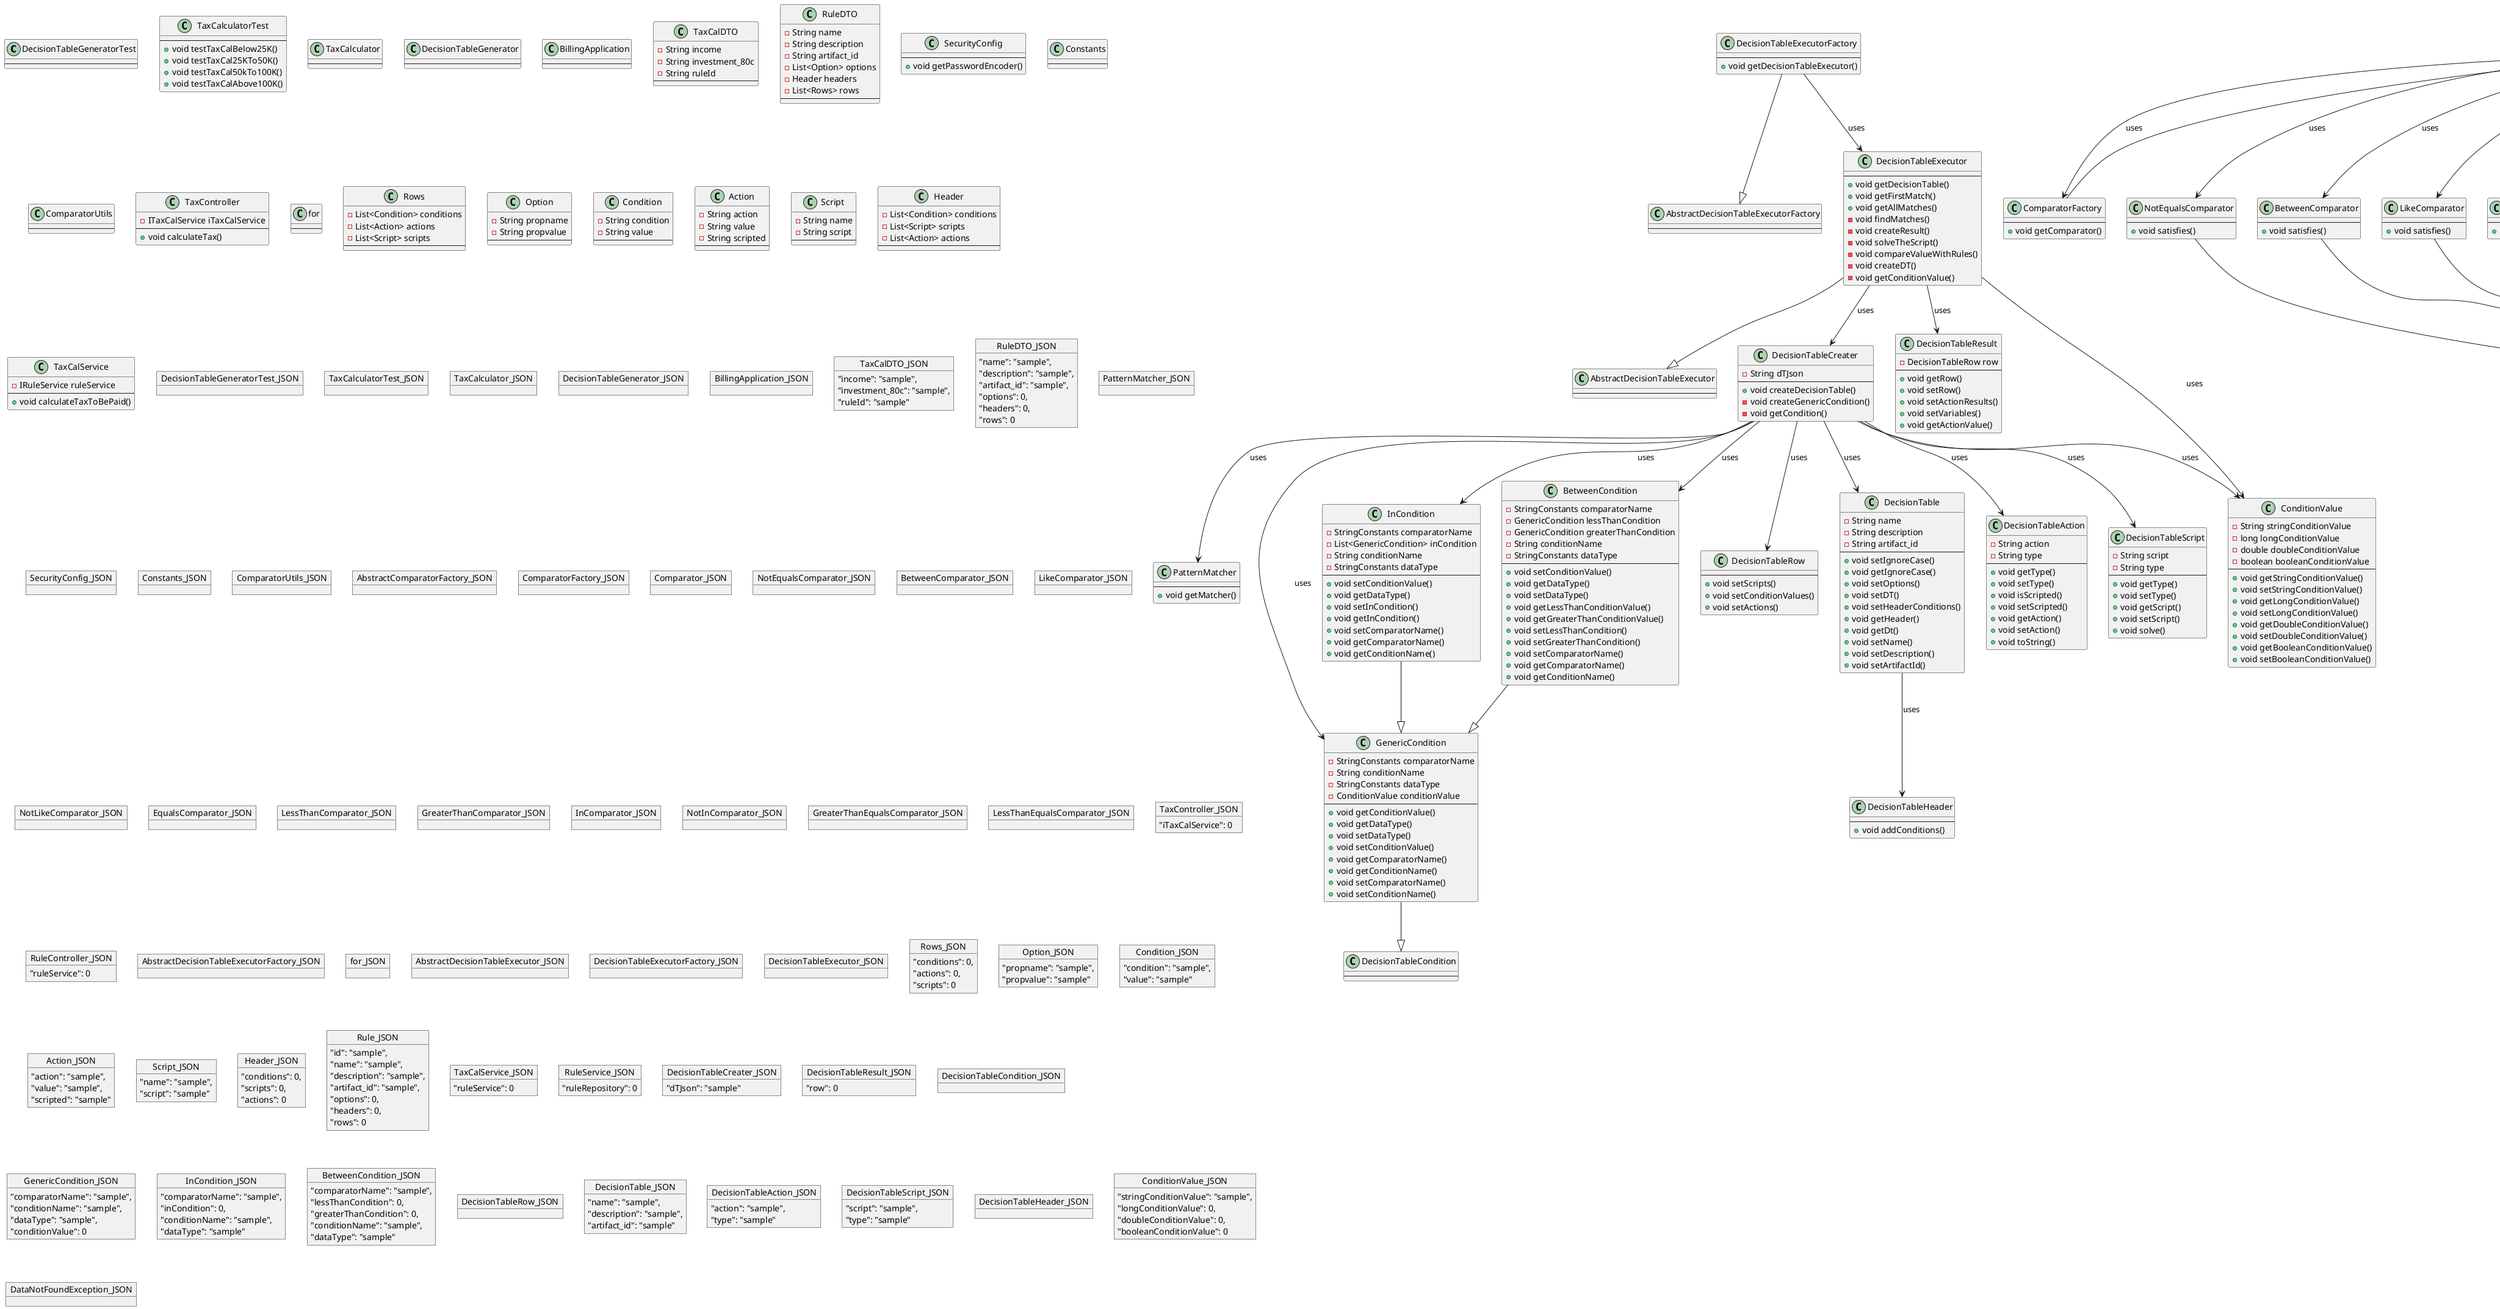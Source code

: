 @startuml
class DecisionTableGeneratorTest {
    --
}
class TaxCalculatorTest {
    --
    + void testTaxCalBelow25K()
    + void testTaxCal25KTo50K()
    + void testTaxCal50kTo100K()
    + void testTaxCalAbove100K()
}
class TaxCalculator {
    --
}
class DecisionTableGenerator {
    --
}
class BillingApplication {
    --
}
class TaxCalDTO {
    - String income
    - String investment_80c
    - String ruleId
    --
}
class RuleDTO {
    - String name
    - String description
    - String artifact_id
    - List<Option> options
    - Header headers
    - List<Rows> rows
    --
}
class PatternMatcher {
    --
    + void getMatcher()
}
class SecurityConfig {
    --
    + void getPasswordEncoder()
}
class Constants {
    --
}
class ComparatorUtils {
    --
}
class AbstractComparatorFactory {
    --
}
class ComparatorFactory {
    --
    + void getComparator()
}
class Comparator {
    --
}
class NotEqualsComparator {
    --
    + void satisfies()
}
class BetweenComparator {
    --
    + void satisfies()
}
class LikeComparator {
    --
    + void satisfies()
}
class NotLikeComparator {
    --
    + void satisfies()
}
class EqualsComparator {
    --
    + void satisfies()
}
class LessThanComparator {
    --
    + void satisfies()
}
class GreaterThanComparator {
    --
    + void satisfies()
}
class InComparator {
    --
    + void satisfies()
}
class NotInComparator {
    --
    + void satisfies()
}
class GreaterThanEqualsComparator {
    --
    + void satisfies()
}
class LessThanEqualsComparator {
    --
    + void satisfies()
}
class TaxController {
    - ITaxCalService iTaxCalService
    --
    + void calculateTax()
}
class RuleController {
    - IRuleService ruleService
    --
    + void createRule()
    + void getRules()
    + void updateRule()
    + void deleteRule()
}
class AbstractDecisionTableExecutorFactory {
    --
}
class for {
    --
}
class AbstractDecisionTableExecutor {
    --
}
class DecisionTableExecutorFactory {
    --
    + void getDecisionTableExecutor()
}
class DecisionTableExecutor {
    --
    + void getDecisionTable()
    + void getFirstMatch()
    + void getAllMatches()
    - void findMatches()
    - void createResult()
    - void solveTheScript()
    - void compareValueWithRules()
    - void createDT()
    - void getConditionValue()
}
class Rows {
    - List<Condition> conditions
    - List<Action> actions
    - List<Script> scripts
    --
}
class Option {
    - String propname
    - String propvalue
    --
}
class Condition {
    - String condition
    - String value
    --
}
class Action {
    - String action
    - String value
    - String scripted
    --
}
class Script {
    - String name
    - String script
    --
}
class Header {
    - List<Condition> conditions
    - List<Script> scripts
    - List<Action> actions
    --
}
class Rule {
    - String id
    - String name
    - String description
    - String artifact_id
    - List<Option> options
    - Header headers
    - List<Rows> rows
    --
}
class TaxCalService {
    - IRuleService ruleService
    --
    + void calculateTaxToBePaid()
}
class RuleService {
    - RuleRepository ruleRepository
    --
    + void getAllRules()
    + void saveRule()
    + void updateRule()
}
class DecisionTableCreater {
    - String dTJson
    --
    + void createDecisionTable()
    - void createGenericCondition()
    - void getCondition()
}
class DecisionTableResult {
    - DecisionTableRow row
    --
    + void getRow()
    + void setRow()
    + void setActionResults()
    + void setVariables()
    + void getActionValue()
}
class DecisionTableCondition {
    --
}
class GenericCondition {
    - StringConstants comparatorName
    - String conditionName
    - StringConstants dataType
    - ConditionValue conditionValue
    --
    + void getConditionValue()
    + void getDataType()
    + void setDataType()
    + void setConditionValue()
    + void getComparatorName()
    + void getConditionName()
    + void setComparatorName()
    + void setConditionName()
}
class InCondition {
    - StringConstants comparatorName
    - List<GenericCondition> inCondition
    - String conditionName
    - StringConstants dataType
    --
    + void setConditionValue()
    + void getDataType()
    + void setInCondition()
    + void getInCondition()
    + void setComparatorName()
    + void getComparatorName()
    + void getConditionName()
}
class BetweenCondition {
    - StringConstants comparatorName
    - GenericCondition lessThanCondition
    - GenericCondition greaterThanCondition
    - String conditionName
    - StringConstants dataType
    --
    + void setConditionValue()
    + void getDataType()
    + void setDataType()
    + void getLessThanConditionValue()
    + void getGreaterThanConditionValue()
    + void setLessThanCondition()
    + void setGreaterThanCondition()
    + void setComparatorName()
    + void getComparatorName()
    + void getConditionName()
}
class DecisionTableRow {
    --
    + void setScripts()
    + void setConditionValues()
    + void setActions()
}
class DecisionTable {
    - String name
    - String description
    - String artifact_id
    --
    + void setIgnoreCase()
    + void getIgnoreCase()
    + void setOptions()
    + void setDT()
    + void setHeaderConditions()
    + void getHeader()
    + void getDt()
    + void setName()
    + void setDescription()
    + void setArtifactId()
}
class DecisionTableAction {
    - String action
    - String type
    --
    + void getType()
    + void setType()
    + void isScripted()
    + void setScripted()
    + void getAction()
    + void setAction()
    + void toString()
}
class DecisionTableScript {
    - String script
    - String type
    --
    + void getType()
    + void setType()
    + void getScript()
    + void setScript()
    + void solve()
}
class DecisionTableHeader {
    --
    + void addConditions()
}
class ConditionValue {
    - String stringConditionValue
    - long longConditionValue
    - double doubleConditionValue
    - boolean booleanConditionValue
    --
    + void getStringConditionValue()
    + void setStringConditionValue()
    + void getLongConditionValue()
    + void setLongConditionValue()
    + void getDoubleConditionValue()
    + void setDoubleConditionValue()
    + void getBooleanConditionValue()
    + void setBooleanConditionValue()
}
class DataNotFoundException {
    --
}
AbstractComparatorFactory --> BetweenComparator : uses
AbstractComparatorFactory --> GreaterThanEqualsComparator : uses
AbstractComparatorFactory --> NotLikeComparator : uses
AbstractComparatorFactory --> NotInComparator : uses
AbstractComparatorFactory --> EqualsComparator : uses
AbstractComparatorFactory --> InComparator : uses
AbstractComparatorFactory --> LikeComparator : uses
AbstractComparatorFactory --> LessThanComparator : uses
AbstractComparatorFactory --> ComparatorFactory : uses
AbstractComparatorFactory --> NotEqualsComparator : uses
AbstractComparatorFactory --> GreaterThanComparator : uses
AbstractComparatorFactory --> LessThanEqualsComparator : uses
ComparatorFactory --|> AbstractComparatorFactory
NotEqualsComparator --|> Comparator
BetweenComparator --|> Comparator
LikeComparator --|> Comparator
NotLikeComparator --|> Comparator
EqualsComparator --|> Comparator
LessThanComparator --|> Comparator
GreaterThanComparator --|> Comparator
InComparator --|> Comparator
NotInComparator --|> Comparator
GreaterThanEqualsComparator --|> Comparator
LessThanEqualsComparator --|> Comparator
RuleController --> Rule : uses
DecisionTableExecutorFactory --|> AbstractDecisionTableExecutorFactory
DecisionTableExecutorFactory --> DecisionTableExecutor : uses
DecisionTableExecutor --|> AbstractDecisionTableExecutor
DecisionTableExecutor --> DecisionTableCreater : uses
DecisionTableExecutor --> DecisionTableResult : uses
DecisionTableExecutor --> ConditionValue : uses
RuleService --> DataNotFoundException : uses
DecisionTableCreater --> DecisionTableAction : uses
DecisionTableCreater --> ConditionValue : uses
DecisionTableCreater --> DecisionTableRow : uses
DecisionTableCreater --> GenericCondition : uses
DecisionTableCreater --> BetweenCondition : uses
DecisionTableCreater --> PatternMatcher : uses
DecisionTableCreater --> InCondition : uses
DecisionTableCreater --> DecisionTableScript : uses
DecisionTableCreater --> DecisionTable : uses
GenericCondition --|> DecisionTableCondition
InCondition --|> GenericCondition
BetweenCondition --|> GenericCondition
DecisionTable --> DecisionTableHeader : uses
object DecisionTableGeneratorTest_JSON {

}
object TaxCalculatorTest_JSON {

}
object TaxCalculator_JSON {

}
object DecisionTableGenerator_JSON {

}
object BillingApplication_JSON {

}
object TaxCalDTO_JSON {
  "income": "sample",
  "investment_80c": "sample",
  "ruleId": "sample"
}
object RuleDTO_JSON {
  "name": "sample",
  "description": "sample",
  "artifact_id": "sample",
  "options": 0,
  "headers": 0,
  "rows": 0
}
object PatternMatcher_JSON {

}
object SecurityConfig_JSON {

}
object Constants_JSON {

}
object ComparatorUtils_JSON {

}
object AbstractComparatorFactory_JSON {

}
object ComparatorFactory_JSON {

}
object Comparator_JSON {

}
object NotEqualsComparator_JSON {

}
object BetweenComparator_JSON {

}
object LikeComparator_JSON {

}
object NotLikeComparator_JSON {

}
object EqualsComparator_JSON {

}
object LessThanComparator_JSON {

}
object GreaterThanComparator_JSON {

}
object InComparator_JSON {

}
object NotInComparator_JSON {

}
object GreaterThanEqualsComparator_JSON {

}
object LessThanEqualsComparator_JSON {

}
object TaxController_JSON {
  "iTaxCalService": 0
}
object RuleController_JSON {
  "ruleService": 0
}
object AbstractDecisionTableExecutorFactory_JSON {

}
object for_JSON {

}
object AbstractDecisionTableExecutor_JSON {

}
object DecisionTableExecutorFactory_JSON {

}
object DecisionTableExecutor_JSON {

}
object Rows_JSON {
  "conditions": 0,
  "actions": 0,
  "scripts": 0
}
object Option_JSON {
  "propname": "sample",
  "propvalue": "sample"
}
object Condition_JSON {
  "condition": "sample",
  "value": "sample"
}
object Action_JSON {
  "action": "sample",
  "value": "sample",
  "scripted": "sample"
}
object Script_JSON {
  "name": "sample",
  "script": "sample"
}
object Header_JSON {
  "conditions": 0,
  "scripts": 0,
  "actions": 0
}
object Rule_JSON {
  "id": "sample",
  "name": "sample",
  "description": "sample",
  "artifact_id": "sample",
  "options": 0,
  "headers": 0,
  "rows": 0
}
object TaxCalService_JSON {
  "ruleService": 0
}
object RuleService_JSON {
  "ruleRepository": 0
}
object DecisionTableCreater_JSON {
  "dTJson": "sample"
}
object DecisionTableResult_JSON {
  "row": 0
}
object DecisionTableCondition_JSON {

}
object GenericCondition_JSON {
  "comparatorName": "sample",
  "conditionName": "sample",
  "dataType": "sample",
  "conditionValue": 0
}
object InCondition_JSON {
  "comparatorName": "sample",
  "inCondition": 0,
  "conditionName": "sample",
  "dataType": "sample"
}
object BetweenCondition_JSON {
  "comparatorName": "sample",
  "lessThanCondition": 0,
  "greaterThanCondition": 0,
  "conditionName": "sample",
  "dataType": "sample"
}
object DecisionTableRow_JSON {

}
object DecisionTable_JSON {
  "name": "sample",
  "description": "sample",
  "artifact_id": "sample"
}
object DecisionTableAction_JSON {
  "action": "sample",
  "type": "sample"
}
object DecisionTableScript_JSON {
  "script": "sample",
  "type": "sample"
}
object DecisionTableHeader_JSON {

}
object ConditionValue_JSON {
  "stringConditionValue": "sample",
  "longConditionValue": 0,
  "doubleConditionValue": 0,
  "booleanConditionValue": 0
}
object DataNotFoundException_JSON {

}
@enduml